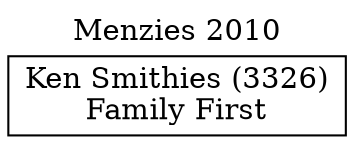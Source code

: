 // House preference flow
digraph "Ken Smithies (3326)_Menzies_2010" {
	graph [label="Menzies 2010" labelloc=t mclimit=10]
	node [shape=box]
	"Ken Smithies (3326)" [label="Ken Smithies (3326)
Family First"]
}
